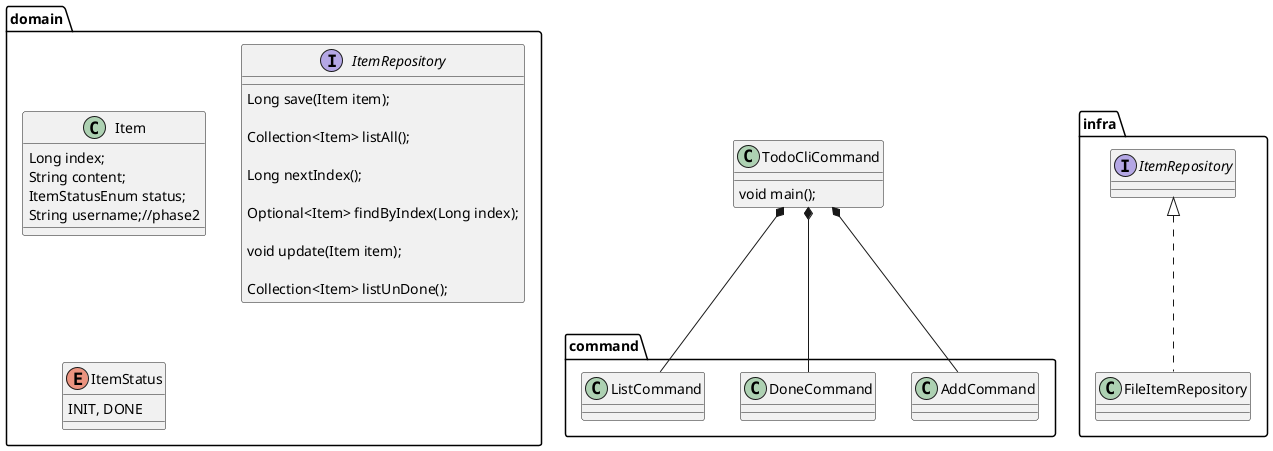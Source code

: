 @startuml
package domain {
    class Item {
        Long index;
        String content;
        ItemStatusEnum status;
        String username;//phase2
    }

    interface ItemRepository {
        Long save(Item item);

        Collection<Item> listAll();

        Long nextIndex();

        Optional<Item> findByIndex(Long index);

        void update(Item item);

        Collection<Item> listUnDone();
    }

    enum ItemStatus {
        INIT, DONE
    }
}

package command {
    class AddCommand {
    }

    class DoneCommand {
    }

    class ListCommand {
    }
}

package infra {
    class FileItemRepository implements ItemRepository {

    }
}

class TodoCliCommand {
    void main();
}

TodoCliCommand *-- AddCommand
TodoCliCommand *-- ListCommand
TodoCliCommand *-- DoneCommand
@enduml